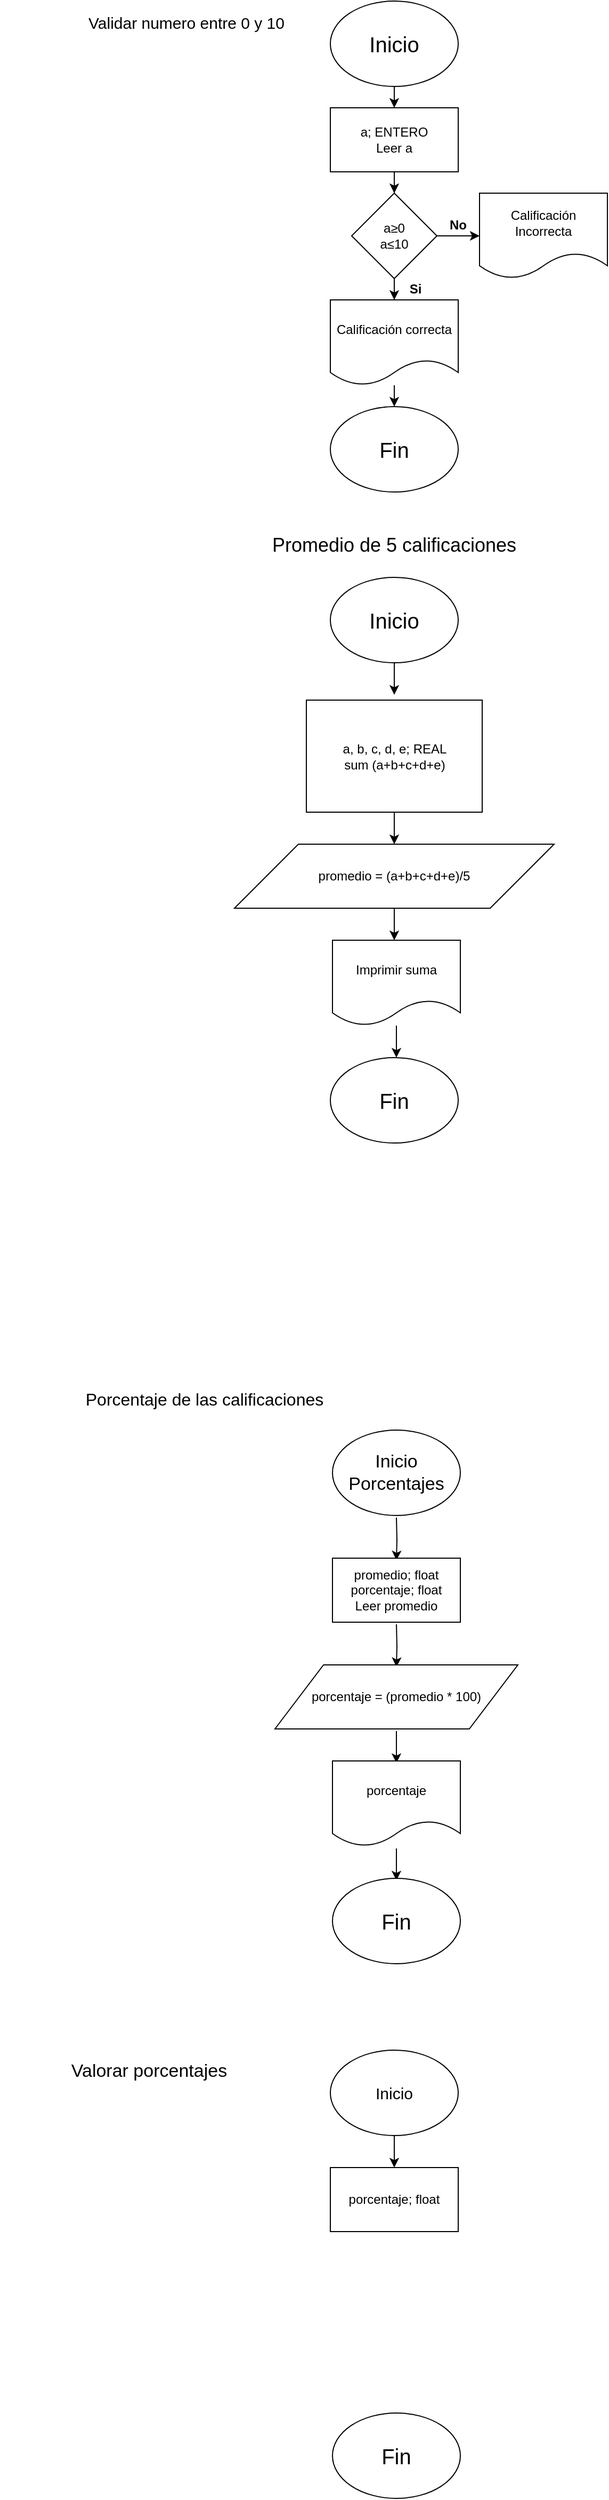 <mxfile pages="1" version="11.2.5" type="github"><diagram id="7YBVeMvl1ov8HEB356QE" name="Page-1"><mxGraphModel dx="830" dy="704" grid="1" gridSize="10" guides="1" tooltips="1" connect="1" arrows="1" fold="1" page="1" pageScale="1" pageWidth="827" pageHeight="1169" math="0" shadow="0"><root><mxCell id="0"/><mxCell id="1" parent="0"/><mxCell id="IuonSDByZEEMdphPJ0e2-1" style="edgeStyle=orthogonalEdgeStyle;rounded=0;orthogonalLoop=1;jettySize=auto;html=1;" edge="1" parent="1" source="IuonSDByZEEMdphPJ0e2-2" target="IuonSDByZEEMdphPJ0e2-4"><mxGeometry relative="1" as="geometry"><mxPoint x="460" y="130" as="targetPoint"/></mxGeometry></mxCell><mxCell id="IuonSDByZEEMdphPJ0e2-2" value="&lt;font style=&quot;font-size: 20px&quot;&gt;Inicio&lt;/font&gt;" style="ellipse;whiteSpace=wrap;html=1;" vertex="1" parent="1"><mxGeometry x="400" y="20" width="120" height="80" as="geometry"/></mxCell><mxCell id="IuonSDByZEEMdphPJ0e2-3" style="edgeStyle=orthogonalEdgeStyle;rounded=0;orthogonalLoop=1;jettySize=auto;html=1;" edge="1" parent="1" source="IuonSDByZEEMdphPJ0e2-4" target="IuonSDByZEEMdphPJ0e2-7"><mxGeometry relative="1" as="geometry"><mxPoint x="460" y="210" as="targetPoint"/></mxGeometry></mxCell><mxCell id="IuonSDByZEEMdphPJ0e2-4" value="a; ENTERO&lt;br&gt;Leer a" style="rounded=0;whiteSpace=wrap;html=1;" vertex="1" parent="1"><mxGeometry x="400" y="120" width="120" height="60" as="geometry"/></mxCell><mxCell id="IuonSDByZEEMdphPJ0e2-5" style="edgeStyle=orthogonalEdgeStyle;rounded=0;orthogonalLoop=1;jettySize=auto;html=1;" edge="1" parent="1" source="IuonSDByZEEMdphPJ0e2-7" target="IuonSDByZEEMdphPJ0e2-8"><mxGeometry relative="1" as="geometry"><mxPoint x="540" y="240" as="targetPoint"/></mxGeometry></mxCell><mxCell id="IuonSDByZEEMdphPJ0e2-6" style="edgeStyle=orthogonalEdgeStyle;rounded=0;orthogonalLoop=1;jettySize=auto;html=1;entryX=0.5;entryY=0;entryDx=0;entryDy=0;" edge="1" parent="1" source="IuonSDByZEEMdphPJ0e2-7" target="IuonSDByZEEMdphPJ0e2-10"><mxGeometry relative="1" as="geometry"/></mxCell><mxCell id="IuonSDByZEEMdphPJ0e2-7" value="a≥0&lt;br&gt;a≤10" style="rhombus;whiteSpace=wrap;html=1;" vertex="1" parent="1"><mxGeometry x="420" y="200" width="80" height="80" as="geometry"/></mxCell><mxCell id="IuonSDByZEEMdphPJ0e2-8" value="Calificación Incorrecta" style="shape=document;whiteSpace=wrap;html=1;boundedLbl=1;" vertex="1" parent="1"><mxGeometry x="540" y="200" width="120" height="80" as="geometry"/></mxCell><mxCell id="IuonSDByZEEMdphPJ0e2-9" style="edgeStyle=orthogonalEdgeStyle;rounded=0;orthogonalLoop=1;jettySize=auto;html=1;" edge="1" parent="1" source="IuonSDByZEEMdphPJ0e2-10"><mxGeometry relative="1" as="geometry"><mxPoint x="460" y="400" as="targetPoint"/></mxGeometry></mxCell><mxCell id="IuonSDByZEEMdphPJ0e2-10" value="Calificación correcta" style="shape=document;whiteSpace=wrap;html=1;boundedLbl=1;" vertex="1" parent="1"><mxGeometry x="400" y="300" width="120" height="80" as="geometry"/></mxCell><mxCell id="IuonSDByZEEMdphPJ0e2-11" value="&lt;font style=&quot;font-size: 20px&quot;&gt;Fin&lt;/font&gt;" style="ellipse;whiteSpace=wrap;html=1;" vertex="1" parent="1"><mxGeometry x="400" y="400" width="120" height="80" as="geometry"/></mxCell><mxCell id="IuonSDByZEEMdphPJ0e2-12" value="&lt;font style=&quot;font-size: 15px&quot;&gt;Validar numero entre 0 y 10&lt;/font&gt;" style="text;html=1;strokeColor=none;fillColor=none;align=center;verticalAlign=middle;whiteSpace=wrap;rounded=0;" vertex="1" parent="1"><mxGeometry x="170" y="30" width="190" height="20" as="geometry"/></mxCell><mxCell id="IuonSDByZEEMdphPJ0e2-13" value="&lt;b&gt;No&lt;/b&gt;" style="text;html=1;strokeColor=none;fillColor=none;align=center;verticalAlign=middle;whiteSpace=wrap;rounded=0;" vertex="1" parent="1"><mxGeometry x="500" y="220" width="40" height="20" as="geometry"/></mxCell><mxCell id="IuonSDByZEEMdphPJ0e2-14" value="&lt;b&gt;Si&lt;/b&gt;" style="text;html=1;strokeColor=none;fillColor=none;align=center;verticalAlign=middle;whiteSpace=wrap;rounded=0;" vertex="1" parent="1"><mxGeometry x="460" y="280" width="40" height="20" as="geometry"/></mxCell><mxCell id="IuonSDByZEEMdphPJ0e2-15" value="&lt;font style=&quot;font-size: 18px&quot;&gt;Promedio de 5 calificaciones&lt;/font&gt;" style="text;html=1;strokeColor=none;fillColor=none;align=center;verticalAlign=middle;whiteSpace=wrap;rounded=0;" vertex="1" parent="1"><mxGeometry x="310" y="520" width="300" height="20" as="geometry"/></mxCell><mxCell id="IuonSDByZEEMdphPJ0e2-16" style="edgeStyle=orthogonalEdgeStyle;rounded=0;orthogonalLoop=1;jettySize=auto;html=1;" edge="1" parent="1" source="IuonSDByZEEMdphPJ0e2-17"><mxGeometry relative="1" as="geometry"><mxPoint x="460" y="670" as="targetPoint"/></mxGeometry></mxCell><mxCell id="IuonSDByZEEMdphPJ0e2-17" value="&lt;font style=&quot;font-size: 20px&quot;&gt;Inicio&lt;/font&gt;" style="ellipse;whiteSpace=wrap;html=1;" vertex="1" parent="1"><mxGeometry x="400" y="560" width="120" height="80" as="geometry"/></mxCell><mxCell id="IuonSDByZEEMdphPJ0e2-18" style="edgeStyle=orthogonalEdgeStyle;rounded=0;orthogonalLoop=1;jettySize=auto;html=1;entryX=0.5;entryY=0;entryDx=0;entryDy=0;" edge="1" parent="1" source="IuonSDByZEEMdphPJ0e2-19"><mxGeometry relative="1" as="geometry"><mxPoint x="460" y="810" as="targetPoint"/></mxGeometry></mxCell><mxCell id="IuonSDByZEEMdphPJ0e2-19" value="a, b, c, d, e; REAL&lt;br&gt;sum (a+b+c+d+e)" style="rounded=0;whiteSpace=wrap;html=1;" vertex="1" parent="1"><mxGeometry x="377.5" y="675" width="165" height="105" as="geometry"/></mxCell><mxCell id="IuonSDByZEEMdphPJ0e2-20" value="&lt;br&gt;&lt;br&gt;" style="edgeStyle=orthogonalEdgeStyle;rounded=0;orthogonalLoop=1;jettySize=auto;html=1;" edge="1" parent="1"><mxGeometry relative="1" as="geometry"><mxPoint x="462" y="1481" as="targetPoint"/><mxPoint x="462" y="1441" as="sourcePoint"/></mxGeometry></mxCell><mxCell id="IuonSDByZEEMdphPJ0e2-21" value="&lt;span style=&quot;font-size: 17px&quot;&gt;Inicio Porcentajes&lt;/span&gt;" style="ellipse;whiteSpace=wrap;html=1;" vertex="1" parent="1"><mxGeometry x="402" y="1359" width="120" height="80" as="geometry"/></mxCell><mxCell id="IuonSDByZEEMdphPJ0e2-22" style="edgeStyle=orthogonalEdgeStyle;rounded=0;orthogonalLoop=1;jettySize=auto;html=1;" edge="1" parent="1"><mxGeometry relative="1" as="geometry"><mxPoint x="462" y="1581" as="targetPoint"/><mxPoint x="462" y="1541" as="sourcePoint"/></mxGeometry></mxCell><mxCell id="IuonSDByZEEMdphPJ0e2-23" value="promedio; float&lt;br&gt;porcentaje; float&lt;br&gt;Leer promedio" style="rounded=0;whiteSpace=wrap;html=1;" vertex="1" parent="1"><mxGeometry x="402" y="1479" width="120" height="60" as="geometry"/></mxCell><mxCell id="IuonSDByZEEMdphPJ0e2-24" style="edgeStyle=orthogonalEdgeStyle;rounded=0;orthogonalLoop=1;jettySize=auto;html=1;" edge="1" parent="1"><mxGeometry relative="1" as="geometry"><mxPoint x="462" y="1671" as="targetPoint"/><mxPoint x="462" y="1641" as="sourcePoint"/></mxGeometry></mxCell><mxCell id="IuonSDByZEEMdphPJ0e2-25" value="porcentaje = (promedio * 100)" style="shape=parallelogram;perimeter=parallelogramPerimeter;whiteSpace=wrap;html=1;" vertex="1" parent="1"><mxGeometry x="348" y="1579" width="228" height="60" as="geometry"/></mxCell><mxCell id="IuonSDByZEEMdphPJ0e2-26" style="edgeStyle=orthogonalEdgeStyle;rounded=0;orthogonalLoop=1;jettySize=auto;html=1;" edge="1" parent="1"><mxGeometry relative="1" as="geometry"><mxPoint x="462" y="1781" as="targetPoint"/><mxPoint x="462" y="1751" as="sourcePoint"/></mxGeometry></mxCell><mxCell id="IuonSDByZEEMdphPJ0e2-27" value="porcentaje" style="shape=document;whiteSpace=wrap;html=1;boundedLbl=1;" vertex="1" parent="1"><mxGeometry x="402" y="1669" width="120" height="80" as="geometry"/></mxCell><mxCell id="IuonSDByZEEMdphPJ0e2-28" value="&lt;font style=&quot;font-size: 20px&quot;&gt;Fin&lt;/font&gt;" style="ellipse;whiteSpace=wrap;html=1;" vertex="1" parent="1"><mxGeometry x="402" y="1779" width="120" height="80" as="geometry"/></mxCell><mxCell id="IuonSDByZEEMdphPJ0e2-29" value="&lt;font style=&quot;font-size: 16px&quot;&gt;Porcentaje de las calificaciones&lt;/font&gt;" style="text;html=1;strokeColor=none;fillColor=none;align=center;verticalAlign=middle;whiteSpace=wrap;rounded=0;" vertex="1" parent="1"><mxGeometry x="162" y="1320" width="240" height="20" as="geometry"/></mxCell><mxCell id="IuonSDByZEEMdphPJ0e2-30" value="&lt;font style=&quot;font-size: 20px&quot;&gt;Fin&lt;/font&gt;" style="ellipse;whiteSpace=wrap;html=1;" vertex="1" parent="1"><mxGeometry x="400" y="1010" width="120" height="80" as="geometry"/></mxCell><mxCell id="IuonSDByZEEMdphPJ0e2-31" style="edgeStyle=orthogonalEdgeStyle;rounded=0;orthogonalLoop=1;jettySize=auto;html=1;entryX=0.5;entryY=0;entryDx=0;entryDy=0;" edge="1" parent="1" source="IuonSDByZEEMdphPJ0e2-32" target="IuonSDByZEEMdphPJ0e2-33"><mxGeometry relative="1" as="geometry"><mxPoint x="460" y="2070" as="targetPoint"/></mxGeometry></mxCell><mxCell id="IuonSDByZEEMdphPJ0e2-32" value="&lt;font style=&quot;font-size: 15px&quot;&gt;Inicio&lt;/font&gt;" style="ellipse;whiteSpace=wrap;html=1;" vertex="1" parent="1"><mxGeometry x="400" y="1940" width="120" height="80" as="geometry"/></mxCell><mxCell id="IuonSDByZEEMdphPJ0e2-33" value="porcentaje; float" style="rounded=0;whiteSpace=wrap;html=1;" vertex="1" parent="1"><mxGeometry x="400" y="2050" width="120" height="60" as="geometry"/></mxCell><mxCell id="IuonSDByZEEMdphPJ0e2-34" value="&lt;font style=&quot;font-size: 20px&quot;&gt;Fin&lt;/font&gt;" style="ellipse;whiteSpace=wrap;html=1;" vertex="1" parent="1"><mxGeometry x="402" y="2280" width="120" height="80" as="geometry"/></mxCell><mxCell id="IuonSDByZEEMdphPJ0e2-35" value="&lt;font style=&quot;font-size: 17px&quot;&gt;Valorar porcentajes&lt;/font&gt;" style="text;html=1;strokeColor=none;fillColor=none;align=center;verticalAlign=middle;whiteSpace=wrap;rounded=0;" vertex="1" parent="1"><mxGeometry x="90" y="1950" width="280" height="20" as="geometry"/></mxCell><mxCell id="IuonSDByZEEMdphPJ0e2-36" style="edgeStyle=orthogonalEdgeStyle;rounded=0;orthogonalLoop=1;jettySize=auto;html=1;" edge="1" parent="1" source="IuonSDByZEEMdphPJ0e2-37"><mxGeometry relative="1" as="geometry"><mxPoint x="462" y="1010" as="targetPoint"/></mxGeometry></mxCell><mxCell id="IuonSDByZEEMdphPJ0e2-37" value="Imprimir suma" style="shape=document;whiteSpace=wrap;html=1;boundedLbl=1;" vertex="1" parent="1"><mxGeometry x="402" y="900" width="120" height="80" as="geometry"/></mxCell><mxCell id="IuonSDByZEEMdphPJ0e2-38" style="edgeStyle=orthogonalEdgeStyle;rounded=0;orthogonalLoop=1;jettySize=auto;html=1;" edge="1" parent="1" source="IuonSDByZEEMdphPJ0e2-39"><mxGeometry relative="1" as="geometry"><mxPoint x="460" y="900" as="targetPoint"/></mxGeometry></mxCell><mxCell id="IuonSDByZEEMdphPJ0e2-39" value="promedio = (a+b+c+d+e)/5" style="shape=parallelogram;perimeter=parallelogramPerimeter;whiteSpace=wrap;html=1;" vertex="1" parent="1"><mxGeometry x="310" y="810" width="300" height="60" as="geometry"/></mxCell></root></mxGraphModel></diagram></mxfile>